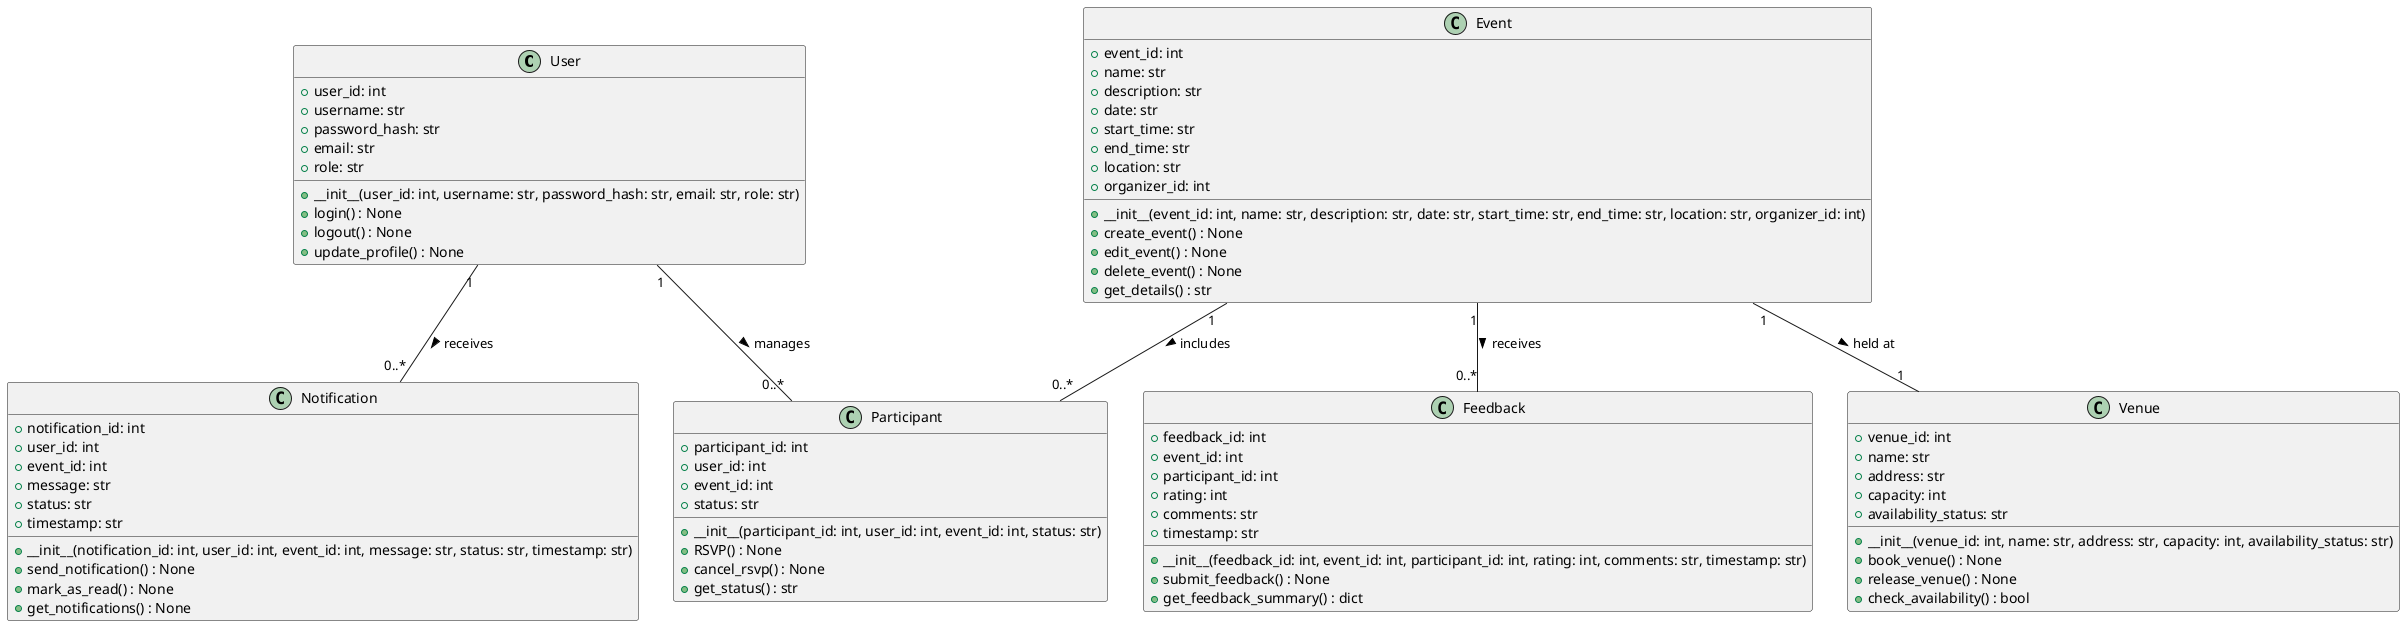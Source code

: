 @startuml

class User {
    + user_id: int
    + username: str
    + password_hash: str
    + email: str
    + role: str
    + __init__(user_id: int, username: str, password_hash: str, email: str, role: str)
    + login() : None
    + logout() : None
    + update_profile() : None
}

class Event {
    + event_id: int
    + name: str
    + description: str
    + date: str
    + start_time: str
    + end_time: str
    + location: str
    + organizer_id: int
    + __init__(event_id: int, name: str, description: str, date: str, start_time: str, end_time: str, location: str, organizer_id: int)
    + create_event() : None
    + edit_event() : None
    + delete_event() : None
    + get_details() : str
}

class Participant {
    + participant_id: int
    + user_id: int
    + event_id: int
    + status: str
    + __init__(participant_id: int, user_id: int, event_id: int, status: str)
    + RSVP() : None
    + cancel_rsvp() : None
    + get_status() : str
}

class Venue {
    + venue_id: int
    + name: str
    + address: str
    + capacity: int
    + availability_status: str
    + __init__(venue_id: int, name: str, address: str, capacity: int, availability_status: str)
    + book_venue() : None
    + release_venue() : None
    + check_availability() : bool
}

class Notification {
    + notification_id: int
    + user_id: int
    + event_id: int
    + message: str
    + status: str
    + timestamp: str
    + __init__(notification_id: int, user_id: int, event_id: int, message: str, status: str, timestamp: str)
    + send_notification() : None
    + mark_as_read() : None
    + get_notifications() : None
}

class Feedback {
    + feedback_id: int
    + event_id: int
    + participant_id: int
    + rating: int
    + comments: str
    + timestamp: str
    + __init__(feedback_id: int, event_id: int, participant_id: int, rating: int, comments: str, timestamp: str)
    + submit_feedback() : None
    + get_feedback_summary() : dict
}

User "1" -- "0..*" Participant : manages >
Event "1" -- "0..*" Participant : includes >
Event "1" -- "0..*" Feedback : receives >
User "1" -- "0..*" Notification : receives >
Event "1" -- "1" Venue : held at >

@enduml
